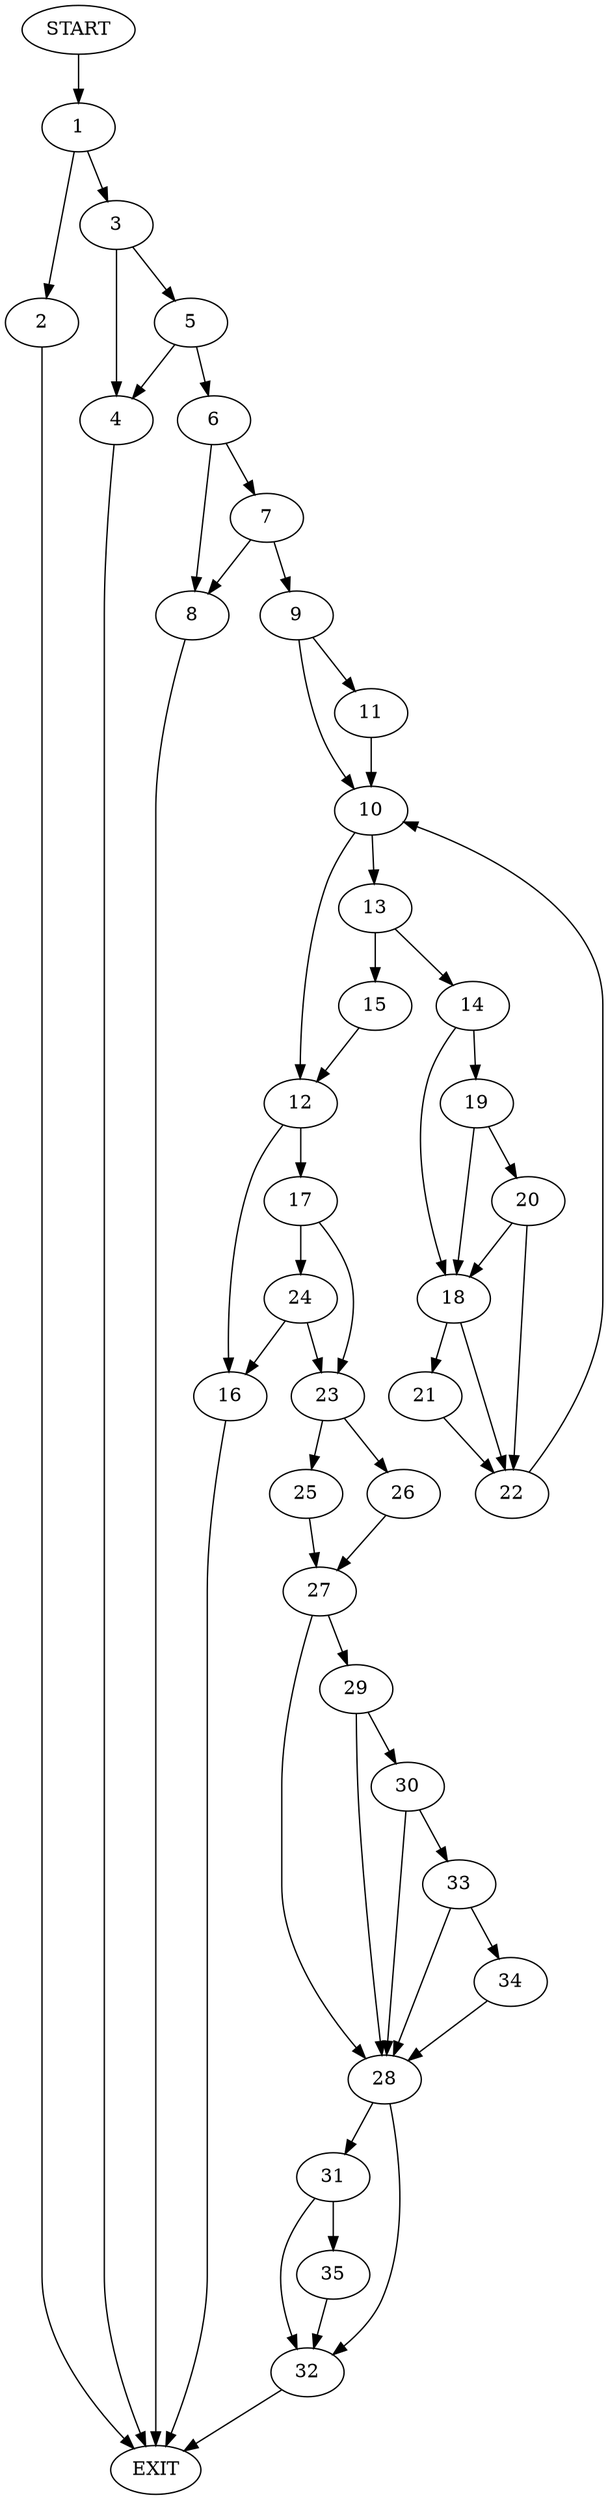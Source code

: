 digraph {
0 [label="START"]
36 [label="EXIT"]
0 -> 1
1 -> 2
1 -> 3
2 -> 36
3 -> 4
3 -> 5
4 -> 36
5 -> 4
5 -> 6
6 -> 7
6 -> 8
8 -> 36
7 -> 8
7 -> 9
9 -> 10
9 -> 11
11 -> 10
10 -> 12
10 -> 13
13 -> 14
13 -> 15
12 -> 16
12 -> 17
15 -> 12
14 -> 18
14 -> 19
19 -> 18
19 -> 20
18 -> 21
18 -> 22
20 -> 18
20 -> 22
22 -> 10
21 -> 22
16 -> 36
17 -> 23
17 -> 24
24 -> 23
24 -> 16
23 -> 25
23 -> 26
25 -> 27
26 -> 27
27 -> 28
27 -> 29
29 -> 28
29 -> 30
28 -> 31
28 -> 32
30 -> 33
30 -> 28
33 -> 34
33 -> 28
34 -> 28
32 -> 36
31 -> 32
31 -> 35
35 -> 32
}
